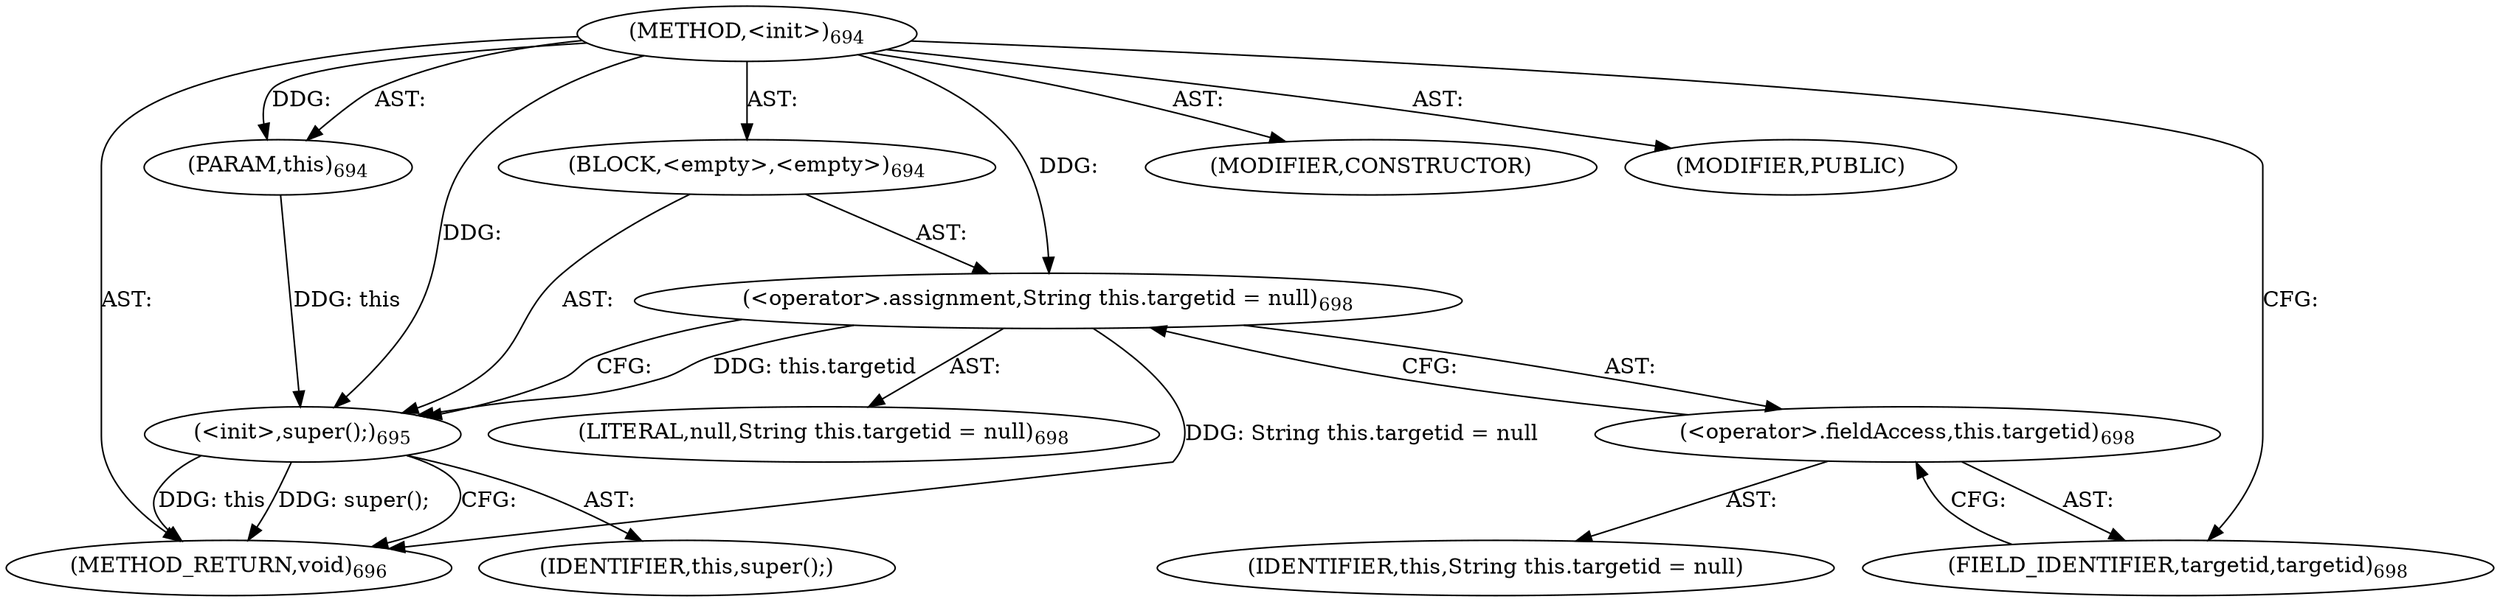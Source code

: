 digraph "&lt;init&gt;" {  
"111669149718" [label = <(METHOD,&lt;init&gt;)<SUB>694</SUB>> ]
"115964117005" [label = <(PARAM,this)<SUB>694</SUB>> ]
"25769803881" [label = <(BLOCK,&lt;empty&gt;,&lt;empty&gt;)<SUB>694</SUB>> ]
"30064771551" [label = <(&lt;operator&gt;.assignment,String this.targetid = null)<SUB>698</SUB>> ]
"30064771552" [label = <(&lt;operator&gt;.fieldAccess,this.targetid)<SUB>698</SUB>> ]
"68719477099" [label = <(IDENTIFIER,this,String this.targetid = null)> ]
"55834574960" [label = <(FIELD_IDENTIFIER,targetid,targetid)<SUB>698</SUB>> ]
"90194313304" [label = <(LITERAL,null,String this.targetid = null)<SUB>698</SUB>> ]
"30064771072" [label = <(&lt;init&gt;,super();)<SUB>695</SUB>> ]
"68719476785" [label = <(IDENTIFIER,this,super();)> ]
"133143986231" [label = <(MODIFIER,CONSTRUCTOR)> ]
"133143986232" [label = <(MODIFIER,PUBLIC)> ]
"128849018902" [label = <(METHOD_RETURN,void)<SUB>696</SUB>> ]
  "111669149718" -> "115964117005"  [ label = "AST: "] 
  "111669149718" -> "25769803881"  [ label = "AST: "] 
  "111669149718" -> "133143986231"  [ label = "AST: "] 
  "111669149718" -> "133143986232"  [ label = "AST: "] 
  "111669149718" -> "128849018902"  [ label = "AST: "] 
  "25769803881" -> "30064771551"  [ label = "AST: "] 
  "25769803881" -> "30064771072"  [ label = "AST: "] 
  "30064771551" -> "30064771552"  [ label = "AST: "] 
  "30064771551" -> "90194313304"  [ label = "AST: "] 
  "30064771552" -> "68719477099"  [ label = "AST: "] 
  "30064771552" -> "55834574960"  [ label = "AST: "] 
  "30064771072" -> "68719476785"  [ label = "AST: "] 
  "30064771551" -> "30064771072"  [ label = "CFG: "] 
  "30064771072" -> "128849018902"  [ label = "CFG: "] 
  "30064771552" -> "30064771551"  [ label = "CFG: "] 
  "55834574960" -> "30064771552"  [ label = "CFG: "] 
  "111669149718" -> "55834574960"  [ label = "CFG: "] 
  "30064771551" -> "128849018902"  [ label = "DDG: String this.targetid = null"] 
  "30064771072" -> "128849018902"  [ label = "DDG: this"] 
  "30064771072" -> "128849018902"  [ label = "DDG: super();"] 
  "111669149718" -> "115964117005"  [ label = "DDG: "] 
  "111669149718" -> "30064771551"  [ label = "DDG: "] 
  "115964117005" -> "30064771072"  [ label = "DDG: this"] 
  "30064771551" -> "30064771072"  [ label = "DDG: this.targetid"] 
  "111669149718" -> "30064771072"  [ label = "DDG: "] 
}
